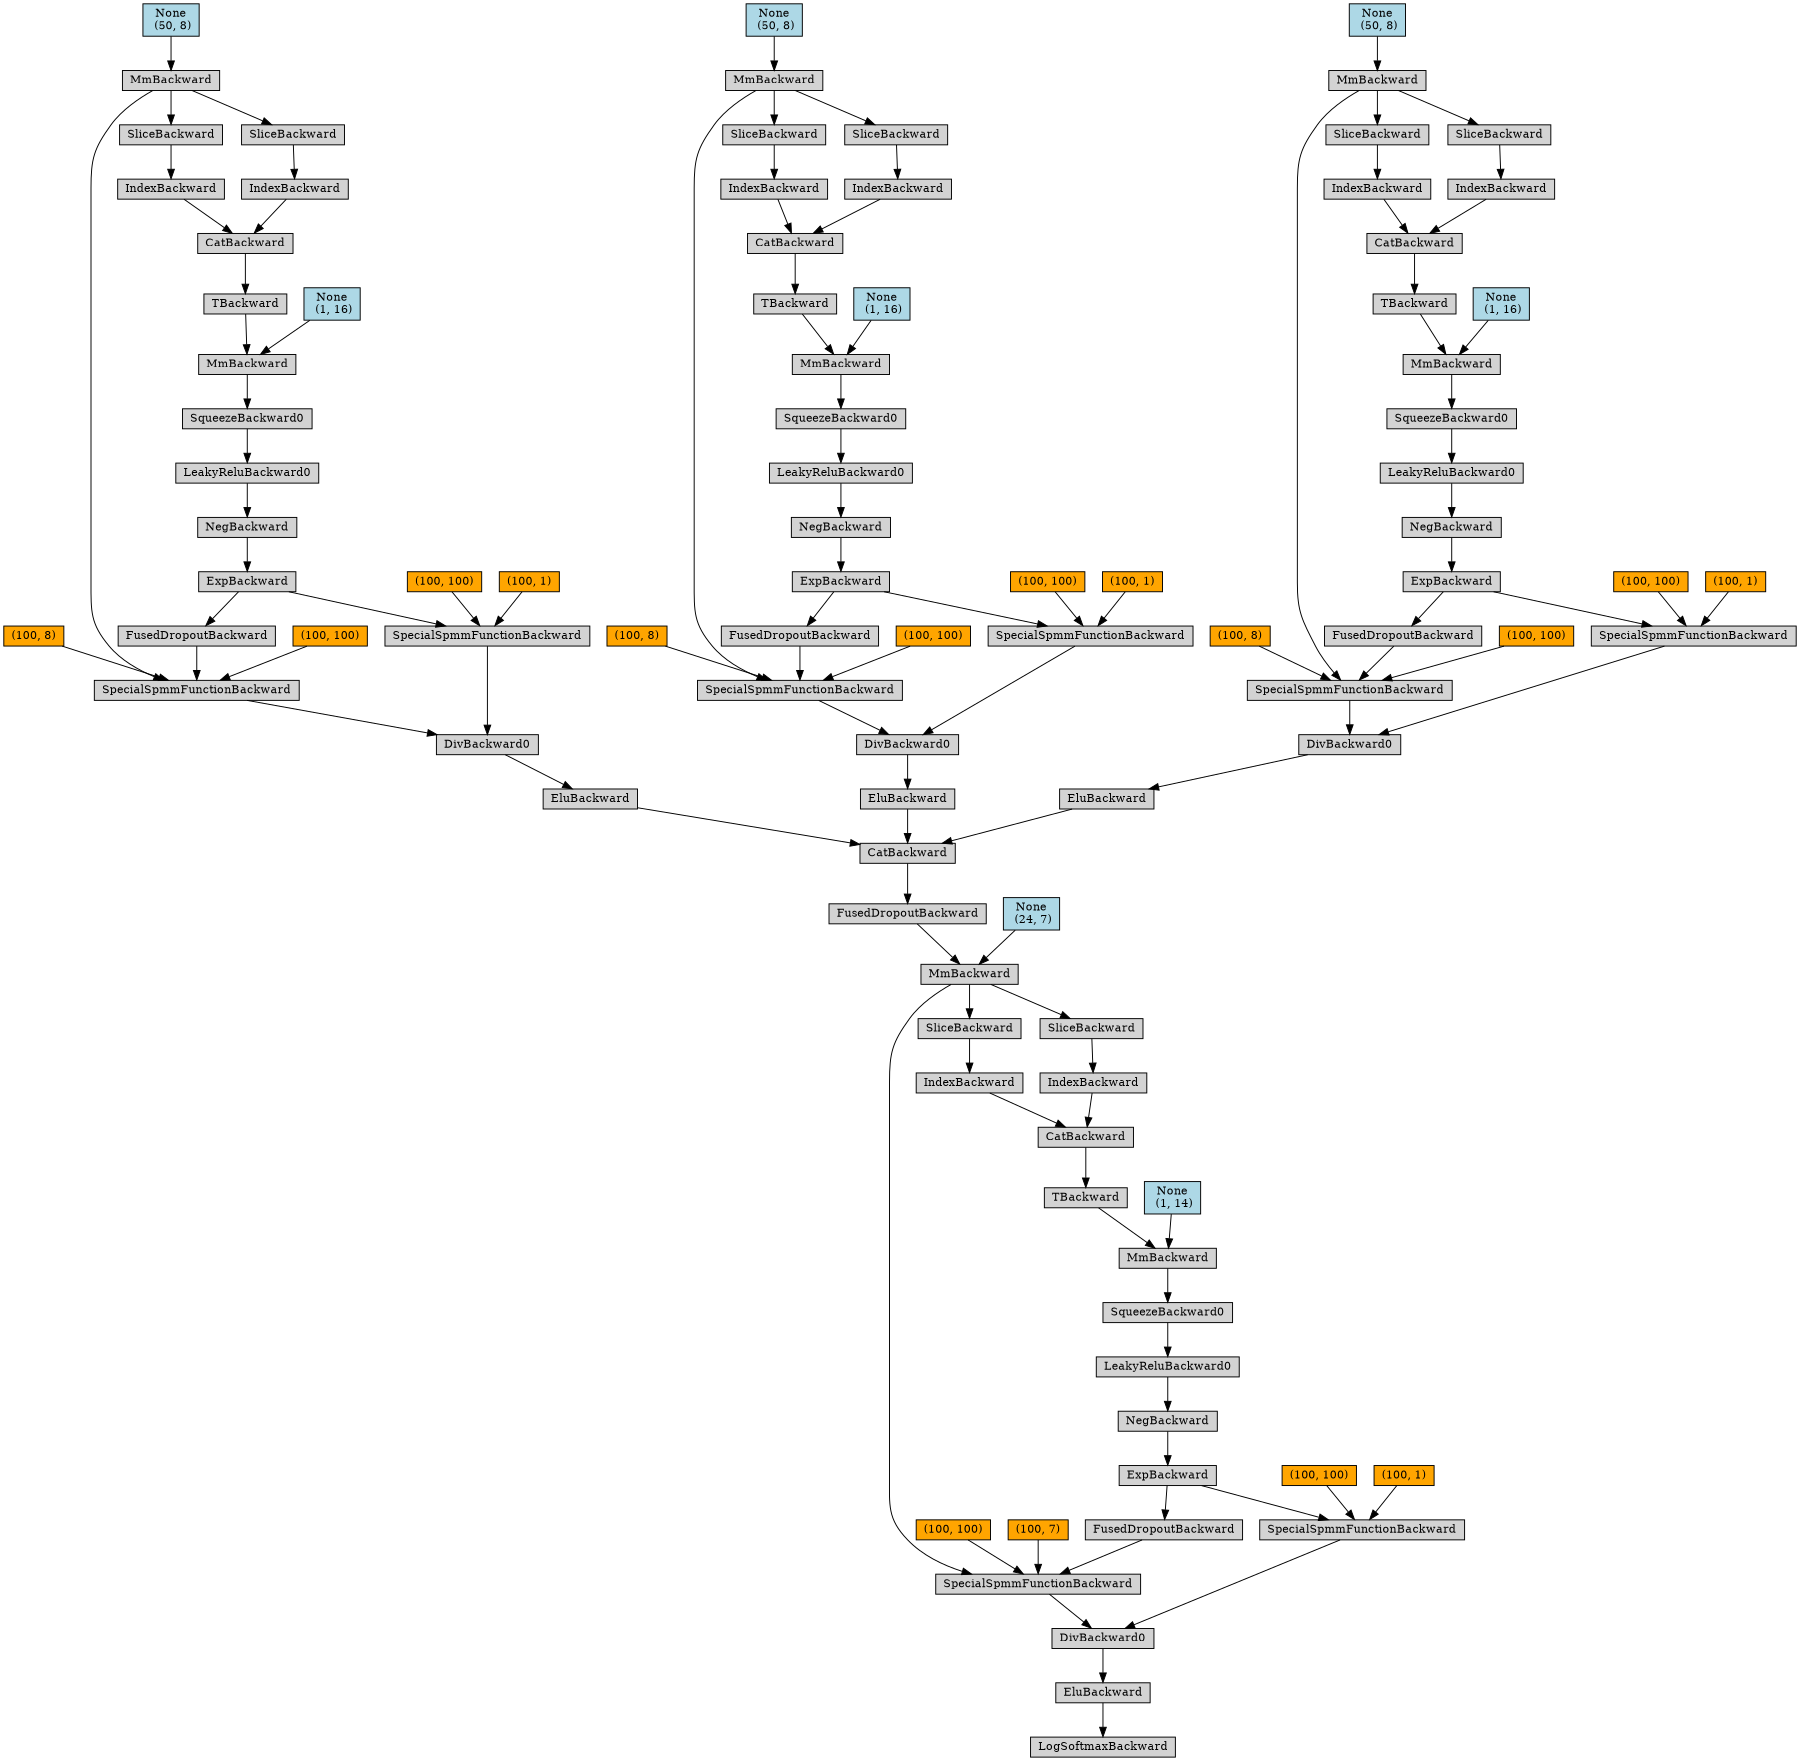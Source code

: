 digraph {
	graph [size="12,12"]
	node [align=left fontsize=12 height=0.2 ranksep=0.1 shape=box style=filled]
	140215751628944 [label=LogSoftmaxBackward]
	140215751629008 -> 140215751628944
	140215751629008 [label=EluBackward]
	140215751629136 -> 140215751629008
	140215751629136 [label=DivBackward0]
	140215752006784 -> 140215751629136
	140215752006784 [label=SpecialSpmmFunctionBackward]
	140215751629328 -> 140215752006784
	140215751629328 [label=FusedDropoutBackward]
	140215751629584 -> 140215751629328
	140215751629584 [label=ExpBackward]
	140215751629712 -> 140215751629584
	140215751629712 [label=NegBackward]
	140215751629904 -> 140215751629712
	140215751629904 [label=LeakyReluBackward0]
	140217428696592 -> 140215751629904
	140217428696592 [label=SqueezeBackward0]
	140215751630224 -> 140217428696592
	140215751630224 [label=MmBackward]
	140215751630416 -> 140215751630224
	140215751630416 [label="None
 (1, 14)" fillcolor=lightblue]
	140215751630480 -> 140215751630224
	140215751630480 [label=TBackward]
	140215751630608 -> 140215751630480
	140215751630608 [label=CatBackward]
	140215751667984 -> 140215751630608
	140215751667984 [label=IndexBackward]
	140215751667856 -> 140215751667984
	140215751667856 [label=SliceBackward]
	140215751629456 -> 140215751667856
	140215751629456 [label=MmBackward]
	140215751668368 -> 140215751629456
	140215751668368 [label=FusedDropoutBackward]
	140215751668560 -> 140215751668368
	140215751668560 [label=CatBackward]
	140215751668752 -> 140215751668560
	140215751668752 [label=EluBackward]
	140215751669008 -> 140215751668752
	140215751669008 [label=DivBackward0]
	140215752006064 -> 140215751669008
	140215752006064 [label=SpecialSpmmFunctionBackward]
	140215751669264 -> 140215752006064
	140215751669264 [label=FusedDropoutBackward]
	140215751669456 -> 140215751669264
	140215751669456 [label=ExpBackward]
	140215751669648 -> 140215751669456
	140215751669648 [label=NegBackward]
	140215751669840 -> 140215751669648
	140215751669840 [label=LeakyReluBackward0]
	140215751670032 -> 140215751669840
	140215751670032 [label=SqueezeBackward0]
	140215751670224 -> 140215751670032
	140215751670224 [label=MmBackward]
	140215751670416 -> 140215751670224
	140215751670416 [label="None
 (1, 16)" fillcolor=lightblue]
	140215751670480 -> 140215751670224
	140215751670480 [label=TBackward]
	140215751630736 -> 140215751670480
	140215751630736 [label=CatBackward]
	140215751670800 -> 140215751630736
	140215751670800 [label=IndexBackward]
	140215751670992 -> 140215751670800
	140215751670992 [label=SliceBackward]
	140215751669328 -> 140215751670992
	140215751669328 [label=MmBackward]
	140215751671248 -> 140215751669328
	140215751671248 [label="None
 (50, 8)" fillcolor=lightblue]
	140215751670864 -> 140215751630736
	140215751670864 [label=IndexBackward]
	140215751671056 -> 140215751670864
	140215751671056 [label=SliceBackward]
	140215751669328 -> 140215751671056
	140215751669328 -> 140215752006064
	140215751699264 -> 140215752006064
	140215751699264 [label="(100, 100)" fillcolor=orange]
	140215751699184 -> 140215752006064
	140215751699184 [label="(100, 8)" fillcolor=orange]
	140215752005344 -> 140215751669008
	140215752005344 [label=SpecialSpmmFunctionBackward]
	140215751669456 -> 140215752005344
	140215751699344 -> 140215752005344
	140215751699344 [label="(100, 100)" fillcolor=orange]
	140215751699424 -> 140215752005344
	140215751699424 [label="(100, 1)" fillcolor=orange]
	140215751668816 -> 140215751668560
	140215751668816 [label=EluBackward]
	140215751669072 -> 140215751668816
	140215751669072 [label=DivBackward0]
	140215752005584 -> 140215751669072
	140215752005584 [label=SpecialSpmmFunctionBackward]
	140215751669520 -> 140215752005584
	140215751669520 [label=FusedDropoutBackward]
	140215751670096 -> 140215751669520
	140215751670096 [label=ExpBackward]
	140215751670544 -> 140215751670096
	140215751670544 [label=NegBackward]
	140215751670928 -> 140215751670544
	140215751670928 [label=LeakyReluBackward0]
	140215751671312 -> 140215751670928
	140215751671312 [label=SqueezeBackward0]
	140215751671440 -> 140215751671312
	140215751671440 [label=MmBackward]
	140215751671568 -> 140215751671440
	140215751671568 [label="None
 (1, 16)" fillcolor=lightblue]
	140215751671632 -> 140215751671440
	140215751671632 [label=TBackward]
	140215751671760 -> 140215751671632
	140215751671760 [label=CatBackward]
	140215751680080 -> 140215751671760
	140215751680080 [label=IndexBackward]
	140215751680336 -> 140215751680080
	140215751680336 [label=SliceBackward]
	140215751669904 -> 140215751680336
	140215751669904 [label=MmBackward]
	140215751680528 -> 140215751669904
	140215751680528 [label="None
 (50, 8)" fillcolor=lightblue]
	140215751680208 -> 140215751671760
	140215751680208 [label=IndexBackward]
	140215751680400 -> 140215751680208
	140215751680400 [label=SliceBackward]
	140215751669904 -> 140215751680400
	140215751669904 -> 140215752005584
	140215751699664 -> 140215752005584
	140215751699664 [label="(100, 100)" fillcolor=orange]
	140215751699504 -> 140215752005584
	140215751699504 [label="(100, 8)" fillcolor=orange]
	140215752004864 -> 140215751669072
	140215752004864 [label=SpecialSpmmFunctionBackward]
	140215751670096 -> 140215752004864
	140215751699584 -> 140215752004864
	140215751699584 [label="(100, 100)" fillcolor=orange]
	140215751699744 -> 140215752004864
	140215751699744 [label="(100, 1)" fillcolor=orange]
	140215751668880 -> 140215751668560
	140215751668880 [label=EluBackward]
	140215751669200 -> 140215751668880
	140215751669200 [label=DivBackward0]
	140215752005824 -> 140215751669200
	140215752005824 [label=SpecialSpmmFunctionBackward]
	140215751670288 -> 140215752005824
	140215751670288 [label=FusedDropoutBackward]
	140215751670736 -> 140215751670288
	140215751670736 [label=ExpBackward]
	140215751669712 -> 140215751670736
	140215751669712 [label=NegBackward]
	140215751680272 -> 140215751669712
	140215751680272 [label=LeakyReluBackward0]
	140215751680592 -> 140215751680272
	140215751680592 [label=SqueezeBackward0]
	140215751680720 -> 140215751680592
	140215751680720 [label=MmBackward]
	140215751680848 -> 140215751680720
	140215751680848 [label="None
 (1, 16)" fillcolor=lightblue]
	140215751680912 -> 140215751680720
	140215751680912 [label=TBackward]
	140215751670608 -> 140215751680912
	140215751670608 [label=CatBackward]
	140215751681104 -> 140215751670608
	140215751681104 [label=IndexBackward]
	140215751681360 -> 140215751681104
	140215751681360 [label=SliceBackward]
	140215751671120 -> 140215751681360
	140215751671120 [label=MmBackward]
	140215751681552 -> 140215751671120
	140215751681552 [label="None
 (50, 8)" fillcolor=lightblue]
	140215751681232 -> 140215751670608
	140215751681232 [label=IndexBackward]
	140215751681424 -> 140215751681232
	140215751681424 [label=SliceBackward]
	140215751671120 -> 140215751681424
	140215751671120 -> 140215752005824
	140215751699984 -> 140215752005824
	140215751699984 [label="(100, 100)" fillcolor=orange]
	140215751699824 -> 140215752005824
	140215751699824 [label="(100, 8)" fillcolor=orange]
	140215752004384 -> 140215751669200
	140215752004384 [label=SpecialSpmmFunctionBackward]
	140215751670736 -> 140215752004384
	140215751699904 -> 140215752004384
	140215751699904 [label="(100, 100)" fillcolor=orange]
	140215751700064 -> 140215752004384
	140215751700064 [label="(100, 1)" fillcolor=orange]
	140215751668432 -> 140215751629456
	140215751668432 [label="None
 (24, 7)" fillcolor=lightblue]
	140215751668112 -> 140215751630608
	140215751668112 [label=IndexBackward]
	140215751667792 -> 140215751668112
	140215751667792 [label=SliceBackward]
	140215751629456 -> 140215751667792
	140215751629456 -> 140215752006784
	140215751700224 -> 140215752006784
	140215751700224 [label="(100, 100)" fillcolor=orange]
	140215751700144 -> 140215752006784
	140215751700144 [label="(100, 7)" fillcolor=orange]
	140215752005104 -> 140215751629136
	140215752005104 [label=SpecialSpmmFunctionBackward]
	140215751629584 -> 140215752005104
	140215751700304 -> 140215752005104
	140215751700304 [label="(100, 100)" fillcolor=orange]
	140215751700384 -> 140215752005104
	140215751700384 [label="(100, 1)" fillcolor=orange]
}
